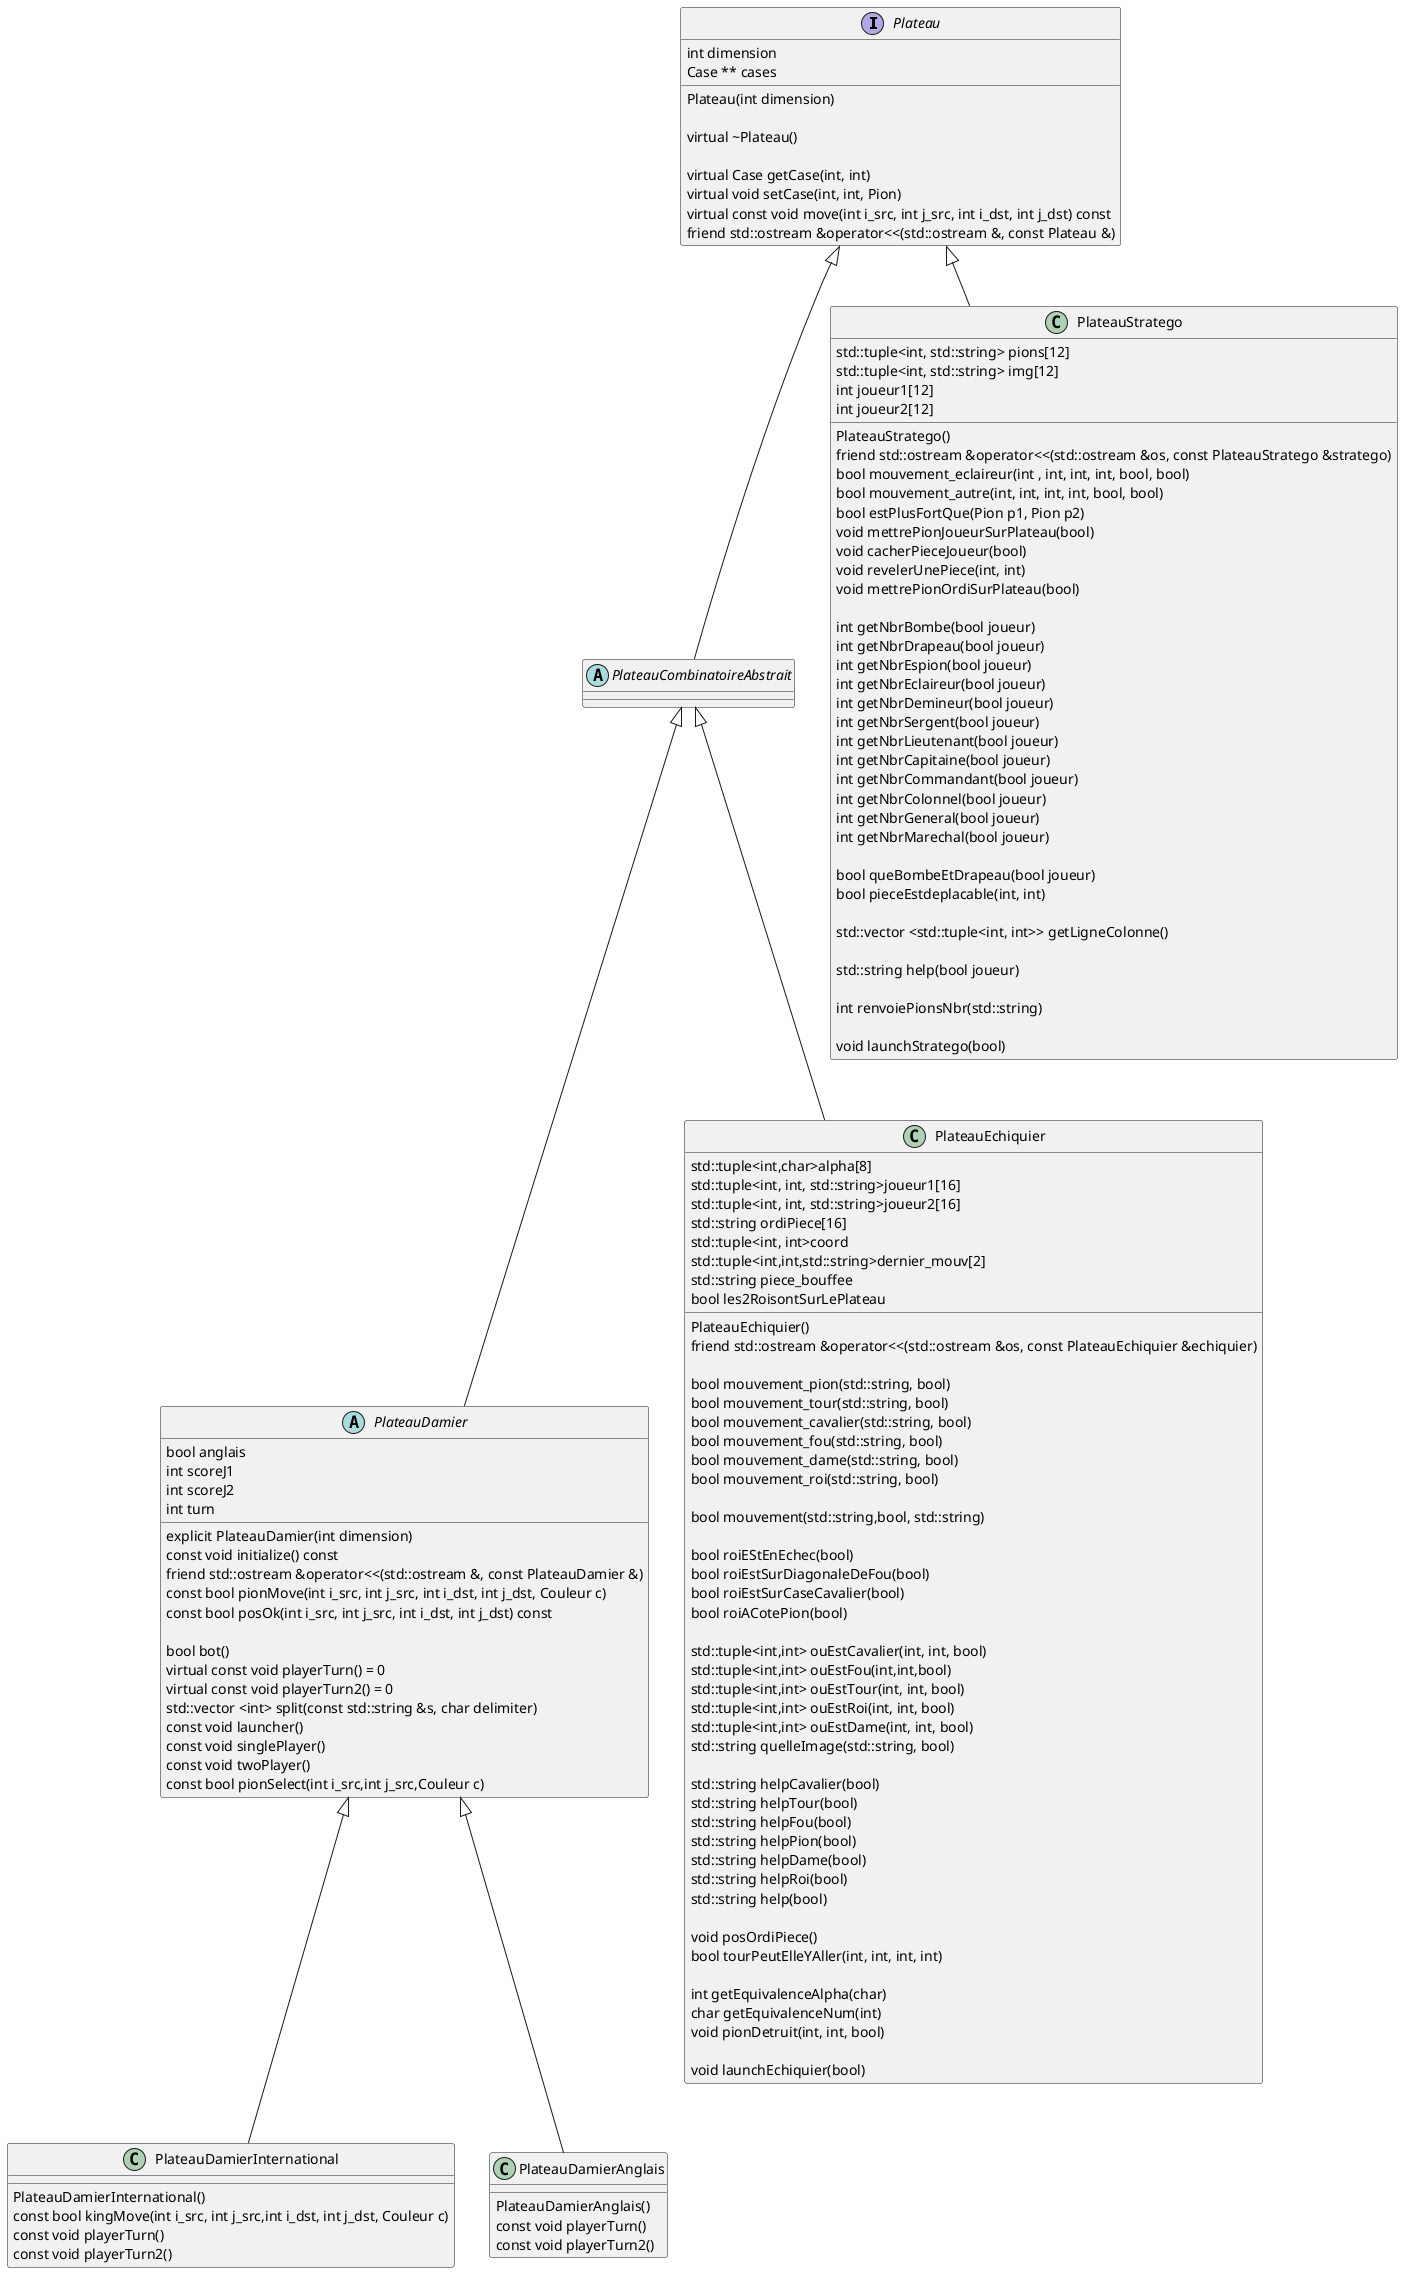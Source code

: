 @startuml

interface Plateau{
    int dimension
    Case ** cases

    Plateau(int dimension)
    
    virtual ~Plateau()
    
    virtual Case getCase(int, int)
    virtual void setCase(int, int, Pion)
    virtual const void move(int i_src, int j_src, int i_dst, int j_dst) const
    friend std::ostream &operator<<(std::ostream &, const Plateau &)
}
abstract PlateauCombinatoireAbstrait{

}

abstract class PlateauDamier{
    bool anglais
    int scoreJ1
    int scoreJ2
    int turn

    explicit PlateauDamier(int dimension)
    const void initialize() const
    friend std::ostream &operator<<(std::ostream &, const PlateauDamier &)
    const bool pionMove(int i_src, int j_src, int i_dst, int j_dst, Couleur c)
    const bool posOk(int i_src, int j_src, int i_dst, int j_dst) const

    bool bot()
    virtual const void playerTurn() = 0
    virtual const void playerTurn2() = 0
    std::vector <int> split(const std::string &s, char delimiter)
    const void launcher()
    const void singlePlayer()
    const void twoPlayer()
    const bool pionSelect(int i_src,int j_src,Couleur c)
}

class PlateauDamierInternational{
    PlateauDamierInternational()
    const bool kingMove(int i_src, int j_src,int i_dst, int j_dst, Couleur c)
    const void playerTurn()
    const void playerTurn2()
}

class PlateauDamierAnglais{
    PlateauDamierAnglais()
    const void playerTurn()
    const void playerTurn2()
}

class PlateauEchiquier{
    std::tuple<int,char>alpha[8]
    std::tuple<int, int, std::string>joueur1[16]
    std::tuple<int, int, std::string>joueur2[16]
    std::string ordiPiece[16]
    std::tuple<int, int>coord
    std::tuple<int,int,std::string>dernier_mouv[2]
    std::string piece_bouffee
    bool les2RoisontSurLePlateau

    PlateauEchiquier()
    friend std::ostream &operator<<(std::ostream &os, const PlateauEchiquier &echiquier)

    bool mouvement_pion(std::string, bool)
    bool mouvement_tour(std::string, bool)
    bool mouvement_cavalier(std::string, bool)
    bool mouvement_fou(std::string, bool)
    bool mouvement_dame(std::string, bool)
    bool mouvement_roi(std::string, bool)

    bool mouvement(std::string,bool, std::string)

    bool roiEStEnEchec(bool)
    bool roiEstSurDiagonaleDeFou(bool)
    bool roiEstSurCaseCavalier(bool)
    bool roiACotePion(bool)

    std::tuple<int,int> ouEstCavalier(int, int, bool)
    std::tuple<int,int> ouEstFou(int,int,bool)
    std::tuple<int,int> ouEstTour(int, int, bool)
    std::tuple<int,int> ouEstRoi(int, int, bool)
    std::tuple<int,int> ouEstDame(int, int, bool)


    std::string quelleImage(std::string, bool)

    std::string helpCavalier(bool)
    std::string helpTour(bool)
    std::string helpFou(bool)
    std::string helpPion(bool)
    std::string helpDame(bool)
    std::string helpRoi(bool)
    std::string help(bool)

    void posOrdiPiece()


    bool tourPeutElleYAller(int, int, int, int)

    int getEquivalenceAlpha(char)
    char getEquivalenceNum(int)
    void pionDetruit(int, int, bool)

    void launchEchiquier(bool)
}
class PlateauStratego{
    std::tuple<int, std::string> pions[12]
    std::tuple<int, std::string> img[12]
    int joueur1[12]
    int joueur2[12]

    PlateauStratego()
    friend std::ostream &operator<<(std::ostream &os, const PlateauStratego &stratego)
    bool mouvement_eclaireur(int , int, int, int, bool, bool)
    bool mouvement_autre(int, int, int, int, bool, bool)
    bool estPlusFortQue(Pion p1, Pion p2)
    void mettrePionJoueurSurPlateau(bool)
    void cacherPieceJoueur(bool)
    void revelerUnePiece(int, int)
    void mettrePionOrdiSurPlateau(bool)
    
    int getNbrBombe(bool joueur)
    int getNbrDrapeau(bool joueur)
    int getNbrEspion(bool joueur)
    int getNbrEclaireur(bool joueur)
    int getNbrDemineur(bool joueur)
    int getNbrSergent(bool joueur)
    int getNbrLieutenant(bool joueur)
    int getNbrCapitaine(bool joueur)
    int getNbrCommandant(bool joueur)
    int getNbrColonnel(bool joueur)
    int getNbrGeneral(bool joueur)
    int getNbrMarechal(bool joueur)
    
    bool queBombeEtDrapeau(bool joueur)
    bool pieceEstdeplacable(int, int)

    std::vector <std::tuple<int, int>> getLigneColonne()

    std::string help(bool joueur)

    int renvoiePionsNbr(std::string)
    
    void launchStratego(bool)
}

Plateau <|-- PlateauCombinatoireAbstrait
Plateau <|-- PlateauStratego
PlateauCombinatoireAbstrait <|-- PlateauEchiquier
PlateauCombinatoireAbstrait <|-- PlateauDamier

PlateauDamier <|-- PlateauDamierInternational
PlateauDamier <|-- PlateauDamierAnglais




@enduml